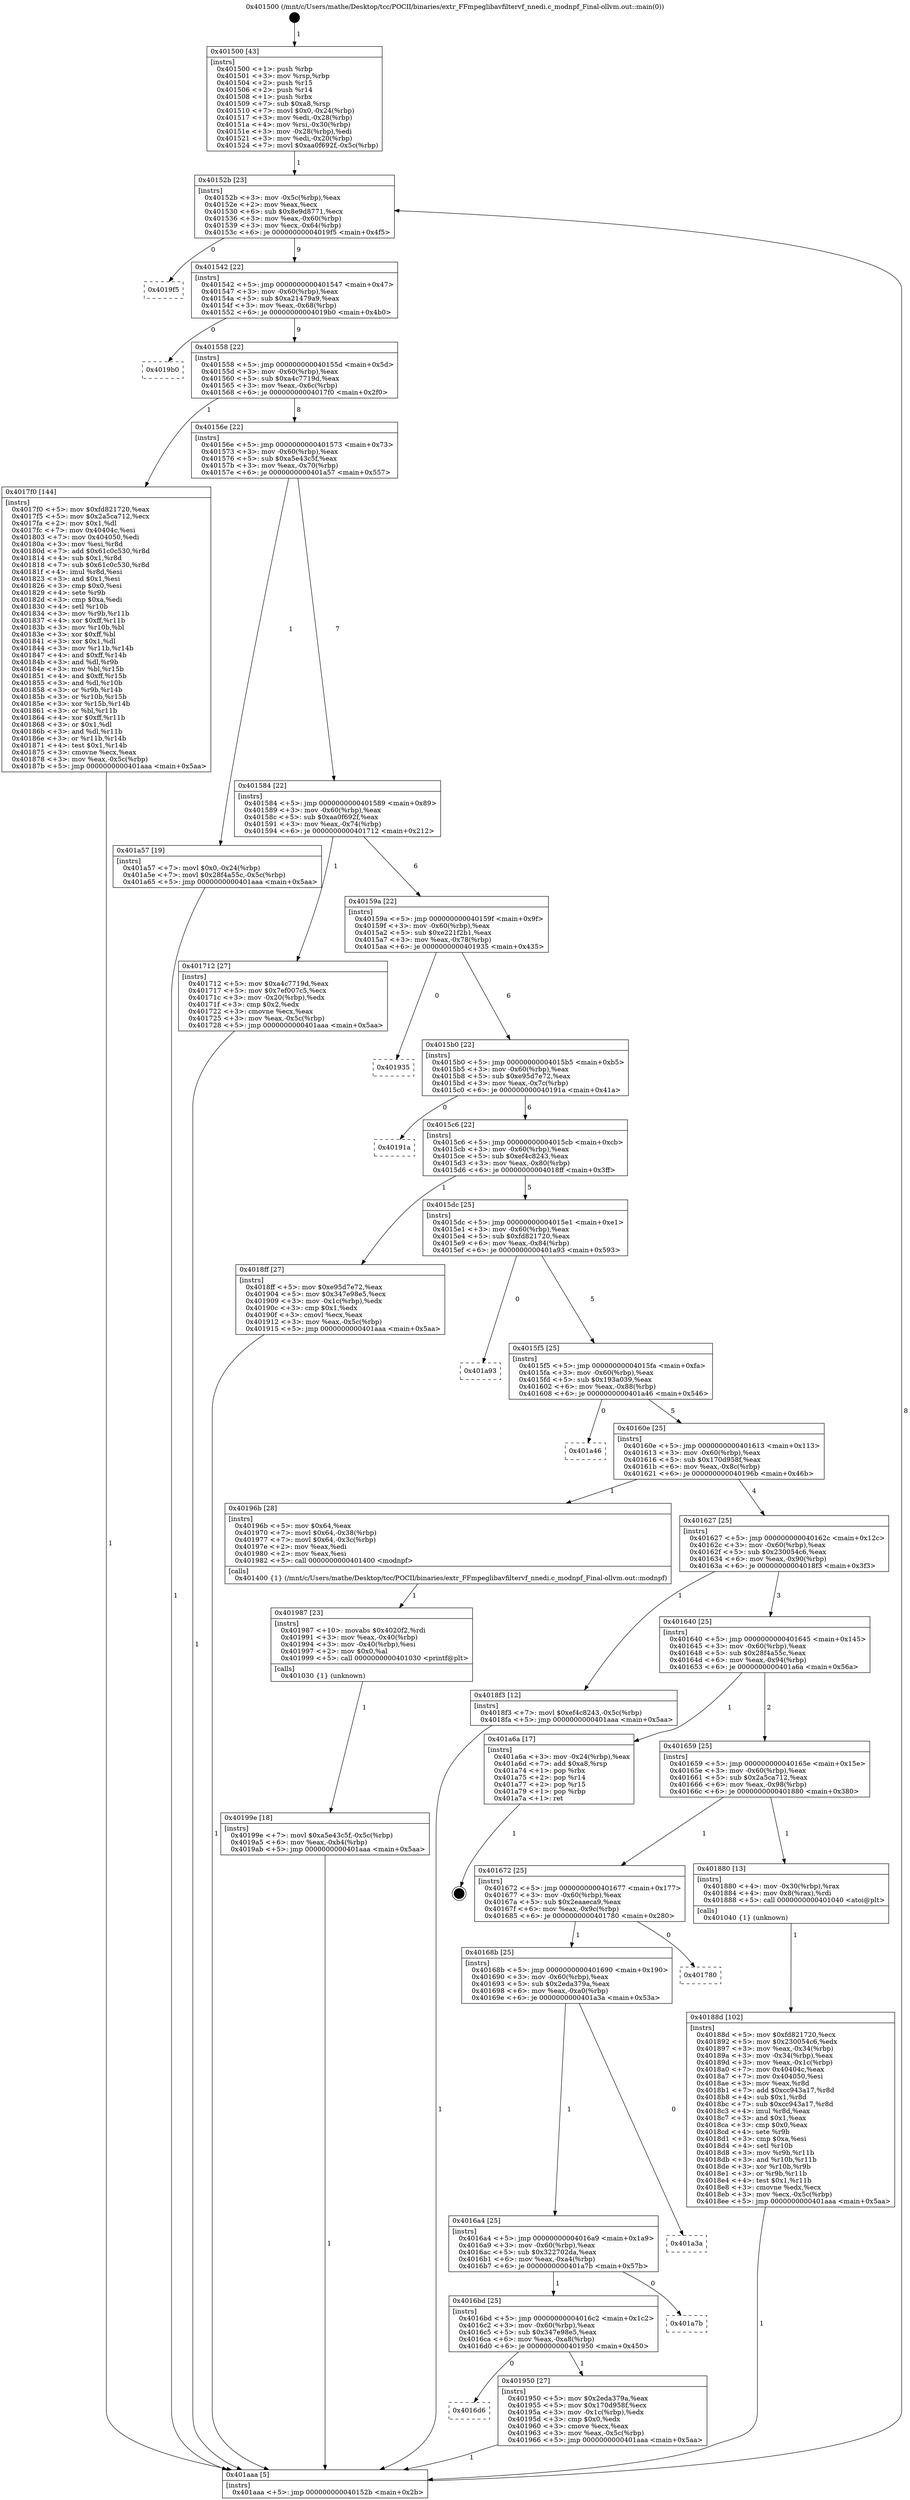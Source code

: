 digraph "0x401500" {
  label = "0x401500 (/mnt/c/Users/mathe/Desktop/tcc/POCII/binaries/extr_FFmpeglibavfiltervf_nnedi.c_modnpf_Final-ollvm.out::main(0))"
  labelloc = "t"
  node[shape=record]

  Entry [label="",width=0.3,height=0.3,shape=circle,fillcolor=black,style=filled]
  "0x40152b" [label="{
     0x40152b [23]\l
     | [instrs]\l
     &nbsp;&nbsp;0x40152b \<+3\>: mov -0x5c(%rbp),%eax\l
     &nbsp;&nbsp;0x40152e \<+2\>: mov %eax,%ecx\l
     &nbsp;&nbsp;0x401530 \<+6\>: sub $0x8e9d8771,%ecx\l
     &nbsp;&nbsp;0x401536 \<+3\>: mov %eax,-0x60(%rbp)\l
     &nbsp;&nbsp;0x401539 \<+3\>: mov %ecx,-0x64(%rbp)\l
     &nbsp;&nbsp;0x40153c \<+6\>: je 00000000004019f5 \<main+0x4f5\>\l
  }"]
  "0x4019f5" [label="{
     0x4019f5\l
  }", style=dashed]
  "0x401542" [label="{
     0x401542 [22]\l
     | [instrs]\l
     &nbsp;&nbsp;0x401542 \<+5\>: jmp 0000000000401547 \<main+0x47\>\l
     &nbsp;&nbsp;0x401547 \<+3\>: mov -0x60(%rbp),%eax\l
     &nbsp;&nbsp;0x40154a \<+5\>: sub $0xa21479a9,%eax\l
     &nbsp;&nbsp;0x40154f \<+3\>: mov %eax,-0x68(%rbp)\l
     &nbsp;&nbsp;0x401552 \<+6\>: je 00000000004019b0 \<main+0x4b0\>\l
  }"]
  Exit [label="",width=0.3,height=0.3,shape=circle,fillcolor=black,style=filled,peripheries=2]
  "0x4019b0" [label="{
     0x4019b0\l
  }", style=dashed]
  "0x401558" [label="{
     0x401558 [22]\l
     | [instrs]\l
     &nbsp;&nbsp;0x401558 \<+5\>: jmp 000000000040155d \<main+0x5d\>\l
     &nbsp;&nbsp;0x40155d \<+3\>: mov -0x60(%rbp),%eax\l
     &nbsp;&nbsp;0x401560 \<+5\>: sub $0xa4c7719d,%eax\l
     &nbsp;&nbsp;0x401565 \<+3\>: mov %eax,-0x6c(%rbp)\l
     &nbsp;&nbsp;0x401568 \<+6\>: je 00000000004017f0 \<main+0x2f0\>\l
  }"]
  "0x40199e" [label="{
     0x40199e [18]\l
     | [instrs]\l
     &nbsp;&nbsp;0x40199e \<+7\>: movl $0xa5e43c5f,-0x5c(%rbp)\l
     &nbsp;&nbsp;0x4019a5 \<+6\>: mov %eax,-0xb4(%rbp)\l
     &nbsp;&nbsp;0x4019ab \<+5\>: jmp 0000000000401aaa \<main+0x5aa\>\l
  }"]
  "0x4017f0" [label="{
     0x4017f0 [144]\l
     | [instrs]\l
     &nbsp;&nbsp;0x4017f0 \<+5\>: mov $0xfd821720,%eax\l
     &nbsp;&nbsp;0x4017f5 \<+5\>: mov $0x2a5ca712,%ecx\l
     &nbsp;&nbsp;0x4017fa \<+2\>: mov $0x1,%dl\l
     &nbsp;&nbsp;0x4017fc \<+7\>: mov 0x40404c,%esi\l
     &nbsp;&nbsp;0x401803 \<+7\>: mov 0x404050,%edi\l
     &nbsp;&nbsp;0x40180a \<+3\>: mov %esi,%r8d\l
     &nbsp;&nbsp;0x40180d \<+7\>: add $0x61c0c530,%r8d\l
     &nbsp;&nbsp;0x401814 \<+4\>: sub $0x1,%r8d\l
     &nbsp;&nbsp;0x401818 \<+7\>: sub $0x61c0c530,%r8d\l
     &nbsp;&nbsp;0x40181f \<+4\>: imul %r8d,%esi\l
     &nbsp;&nbsp;0x401823 \<+3\>: and $0x1,%esi\l
     &nbsp;&nbsp;0x401826 \<+3\>: cmp $0x0,%esi\l
     &nbsp;&nbsp;0x401829 \<+4\>: sete %r9b\l
     &nbsp;&nbsp;0x40182d \<+3\>: cmp $0xa,%edi\l
     &nbsp;&nbsp;0x401830 \<+4\>: setl %r10b\l
     &nbsp;&nbsp;0x401834 \<+3\>: mov %r9b,%r11b\l
     &nbsp;&nbsp;0x401837 \<+4\>: xor $0xff,%r11b\l
     &nbsp;&nbsp;0x40183b \<+3\>: mov %r10b,%bl\l
     &nbsp;&nbsp;0x40183e \<+3\>: xor $0xff,%bl\l
     &nbsp;&nbsp;0x401841 \<+3\>: xor $0x1,%dl\l
     &nbsp;&nbsp;0x401844 \<+3\>: mov %r11b,%r14b\l
     &nbsp;&nbsp;0x401847 \<+4\>: and $0xff,%r14b\l
     &nbsp;&nbsp;0x40184b \<+3\>: and %dl,%r9b\l
     &nbsp;&nbsp;0x40184e \<+3\>: mov %bl,%r15b\l
     &nbsp;&nbsp;0x401851 \<+4\>: and $0xff,%r15b\l
     &nbsp;&nbsp;0x401855 \<+3\>: and %dl,%r10b\l
     &nbsp;&nbsp;0x401858 \<+3\>: or %r9b,%r14b\l
     &nbsp;&nbsp;0x40185b \<+3\>: or %r10b,%r15b\l
     &nbsp;&nbsp;0x40185e \<+3\>: xor %r15b,%r14b\l
     &nbsp;&nbsp;0x401861 \<+3\>: or %bl,%r11b\l
     &nbsp;&nbsp;0x401864 \<+4\>: xor $0xff,%r11b\l
     &nbsp;&nbsp;0x401868 \<+3\>: or $0x1,%dl\l
     &nbsp;&nbsp;0x40186b \<+3\>: and %dl,%r11b\l
     &nbsp;&nbsp;0x40186e \<+3\>: or %r11b,%r14b\l
     &nbsp;&nbsp;0x401871 \<+4\>: test $0x1,%r14b\l
     &nbsp;&nbsp;0x401875 \<+3\>: cmovne %ecx,%eax\l
     &nbsp;&nbsp;0x401878 \<+3\>: mov %eax,-0x5c(%rbp)\l
     &nbsp;&nbsp;0x40187b \<+5\>: jmp 0000000000401aaa \<main+0x5aa\>\l
  }"]
  "0x40156e" [label="{
     0x40156e [22]\l
     | [instrs]\l
     &nbsp;&nbsp;0x40156e \<+5\>: jmp 0000000000401573 \<main+0x73\>\l
     &nbsp;&nbsp;0x401573 \<+3\>: mov -0x60(%rbp),%eax\l
     &nbsp;&nbsp;0x401576 \<+5\>: sub $0xa5e43c5f,%eax\l
     &nbsp;&nbsp;0x40157b \<+3\>: mov %eax,-0x70(%rbp)\l
     &nbsp;&nbsp;0x40157e \<+6\>: je 0000000000401a57 \<main+0x557\>\l
  }"]
  "0x401987" [label="{
     0x401987 [23]\l
     | [instrs]\l
     &nbsp;&nbsp;0x401987 \<+10\>: movabs $0x4020f2,%rdi\l
     &nbsp;&nbsp;0x401991 \<+3\>: mov %eax,-0x40(%rbp)\l
     &nbsp;&nbsp;0x401994 \<+3\>: mov -0x40(%rbp),%esi\l
     &nbsp;&nbsp;0x401997 \<+2\>: mov $0x0,%al\l
     &nbsp;&nbsp;0x401999 \<+5\>: call 0000000000401030 \<printf@plt\>\l
     | [calls]\l
     &nbsp;&nbsp;0x401030 \{1\} (unknown)\l
  }"]
  "0x401a57" [label="{
     0x401a57 [19]\l
     | [instrs]\l
     &nbsp;&nbsp;0x401a57 \<+7\>: movl $0x0,-0x24(%rbp)\l
     &nbsp;&nbsp;0x401a5e \<+7\>: movl $0x28f4a55c,-0x5c(%rbp)\l
     &nbsp;&nbsp;0x401a65 \<+5\>: jmp 0000000000401aaa \<main+0x5aa\>\l
  }"]
  "0x401584" [label="{
     0x401584 [22]\l
     | [instrs]\l
     &nbsp;&nbsp;0x401584 \<+5\>: jmp 0000000000401589 \<main+0x89\>\l
     &nbsp;&nbsp;0x401589 \<+3\>: mov -0x60(%rbp),%eax\l
     &nbsp;&nbsp;0x40158c \<+5\>: sub $0xaa0f692f,%eax\l
     &nbsp;&nbsp;0x401591 \<+3\>: mov %eax,-0x74(%rbp)\l
     &nbsp;&nbsp;0x401594 \<+6\>: je 0000000000401712 \<main+0x212\>\l
  }"]
  "0x4016d6" [label="{
     0x4016d6\l
  }", style=dashed]
  "0x401712" [label="{
     0x401712 [27]\l
     | [instrs]\l
     &nbsp;&nbsp;0x401712 \<+5\>: mov $0xa4c7719d,%eax\l
     &nbsp;&nbsp;0x401717 \<+5\>: mov $0x7ef007c5,%ecx\l
     &nbsp;&nbsp;0x40171c \<+3\>: mov -0x20(%rbp),%edx\l
     &nbsp;&nbsp;0x40171f \<+3\>: cmp $0x2,%edx\l
     &nbsp;&nbsp;0x401722 \<+3\>: cmovne %ecx,%eax\l
     &nbsp;&nbsp;0x401725 \<+3\>: mov %eax,-0x5c(%rbp)\l
     &nbsp;&nbsp;0x401728 \<+5\>: jmp 0000000000401aaa \<main+0x5aa\>\l
  }"]
  "0x40159a" [label="{
     0x40159a [22]\l
     | [instrs]\l
     &nbsp;&nbsp;0x40159a \<+5\>: jmp 000000000040159f \<main+0x9f\>\l
     &nbsp;&nbsp;0x40159f \<+3\>: mov -0x60(%rbp),%eax\l
     &nbsp;&nbsp;0x4015a2 \<+5\>: sub $0xe221f2b1,%eax\l
     &nbsp;&nbsp;0x4015a7 \<+3\>: mov %eax,-0x78(%rbp)\l
     &nbsp;&nbsp;0x4015aa \<+6\>: je 0000000000401935 \<main+0x435\>\l
  }"]
  "0x401aaa" [label="{
     0x401aaa [5]\l
     | [instrs]\l
     &nbsp;&nbsp;0x401aaa \<+5\>: jmp 000000000040152b \<main+0x2b\>\l
  }"]
  "0x401500" [label="{
     0x401500 [43]\l
     | [instrs]\l
     &nbsp;&nbsp;0x401500 \<+1\>: push %rbp\l
     &nbsp;&nbsp;0x401501 \<+3\>: mov %rsp,%rbp\l
     &nbsp;&nbsp;0x401504 \<+2\>: push %r15\l
     &nbsp;&nbsp;0x401506 \<+2\>: push %r14\l
     &nbsp;&nbsp;0x401508 \<+1\>: push %rbx\l
     &nbsp;&nbsp;0x401509 \<+7\>: sub $0xa8,%rsp\l
     &nbsp;&nbsp;0x401510 \<+7\>: movl $0x0,-0x24(%rbp)\l
     &nbsp;&nbsp;0x401517 \<+3\>: mov %edi,-0x28(%rbp)\l
     &nbsp;&nbsp;0x40151a \<+4\>: mov %rsi,-0x30(%rbp)\l
     &nbsp;&nbsp;0x40151e \<+3\>: mov -0x28(%rbp),%edi\l
     &nbsp;&nbsp;0x401521 \<+3\>: mov %edi,-0x20(%rbp)\l
     &nbsp;&nbsp;0x401524 \<+7\>: movl $0xaa0f692f,-0x5c(%rbp)\l
  }"]
  "0x401950" [label="{
     0x401950 [27]\l
     | [instrs]\l
     &nbsp;&nbsp;0x401950 \<+5\>: mov $0x2eda379a,%eax\l
     &nbsp;&nbsp;0x401955 \<+5\>: mov $0x170d958f,%ecx\l
     &nbsp;&nbsp;0x40195a \<+3\>: mov -0x1c(%rbp),%edx\l
     &nbsp;&nbsp;0x40195d \<+3\>: cmp $0x0,%edx\l
     &nbsp;&nbsp;0x401960 \<+3\>: cmove %ecx,%eax\l
     &nbsp;&nbsp;0x401963 \<+3\>: mov %eax,-0x5c(%rbp)\l
     &nbsp;&nbsp;0x401966 \<+5\>: jmp 0000000000401aaa \<main+0x5aa\>\l
  }"]
  "0x401935" [label="{
     0x401935\l
  }", style=dashed]
  "0x4015b0" [label="{
     0x4015b0 [22]\l
     | [instrs]\l
     &nbsp;&nbsp;0x4015b0 \<+5\>: jmp 00000000004015b5 \<main+0xb5\>\l
     &nbsp;&nbsp;0x4015b5 \<+3\>: mov -0x60(%rbp),%eax\l
     &nbsp;&nbsp;0x4015b8 \<+5\>: sub $0xe95d7e72,%eax\l
     &nbsp;&nbsp;0x4015bd \<+3\>: mov %eax,-0x7c(%rbp)\l
     &nbsp;&nbsp;0x4015c0 \<+6\>: je 000000000040191a \<main+0x41a\>\l
  }"]
  "0x4016bd" [label="{
     0x4016bd [25]\l
     | [instrs]\l
     &nbsp;&nbsp;0x4016bd \<+5\>: jmp 00000000004016c2 \<main+0x1c2\>\l
     &nbsp;&nbsp;0x4016c2 \<+3\>: mov -0x60(%rbp),%eax\l
     &nbsp;&nbsp;0x4016c5 \<+5\>: sub $0x347e98e5,%eax\l
     &nbsp;&nbsp;0x4016ca \<+6\>: mov %eax,-0xa8(%rbp)\l
     &nbsp;&nbsp;0x4016d0 \<+6\>: je 0000000000401950 \<main+0x450\>\l
  }"]
  "0x40191a" [label="{
     0x40191a\l
  }", style=dashed]
  "0x4015c6" [label="{
     0x4015c6 [22]\l
     | [instrs]\l
     &nbsp;&nbsp;0x4015c6 \<+5\>: jmp 00000000004015cb \<main+0xcb\>\l
     &nbsp;&nbsp;0x4015cb \<+3\>: mov -0x60(%rbp),%eax\l
     &nbsp;&nbsp;0x4015ce \<+5\>: sub $0xef4c8243,%eax\l
     &nbsp;&nbsp;0x4015d3 \<+3\>: mov %eax,-0x80(%rbp)\l
     &nbsp;&nbsp;0x4015d6 \<+6\>: je 00000000004018ff \<main+0x3ff\>\l
  }"]
  "0x401a7b" [label="{
     0x401a7b\l
  }", style=dashed]
  "0x4018ff" [label="{
     0x4018ff [27]\l
     | [instrs]\l
     &nbsp;&nbsp;0x4018ff \<+5\>: mov $0xe95d7e72,%eax\l
     &nbsp;&nbsp;0x401904 \<+5\>: mov $0x347e98e5,%ecx\l
     &nbsp;&nbsp;0x401909 \<+3\>: mov -0x1c(%rbp),%edx\l
     &nbsp;&nbsp;0x40190c \<+3\>: cmp $0x1,%edx\l
     &nbsp;&nbsp;0x40190f \<+3\>: cmovl %ecx,%eax\l
     &nbsp;&nbsp;0x401912 \<+3\>: mov %eax,-0x5c(%rbp)\l
     &nbsp;&nbsp;0x401915 \<+5\>: jmp 0000000000401aaa \<main+0x5aa\>\l
  }"]
  "0x4015dc" [label="{
     0x4015dc [25]\l
     | [instrs]\l
     &nbsp;&nbsp;0x4015dc \<+5\>: jmp 00000000004015e1 \<main+0xe1\>\l
     &nbsp;&nbsp;0x4015e1 \<+3\>: mov -0x60(%rbp),%eax\l
     &nbsp;&nbsp;0x4015e4 \<+5\>: sub $0xfd821720,%eax\l
     &nbsp;&nbsp;0x4015e9 \<+6\>: mov %eax,-0x84(%rbp)\l
     &nbsp;&nbsp;0x4015ef \<+6\>: je 0000000000401a93 \<main+0x593\>\l
  }"]
  "0x4016a4" [label="{
     0x4016a4 [25]\l
     | [instrs]\l
     &nbsp;&nbsp;0x4016a4 \<+5\>: jmp 00000000004016a9 \<main+0x1a9\>\l
     &nbsp;&nbsp;0x4016a9 \<+3\>: mov -0x60(%rbp),%eax\l
     &nbsp;&nbsp;0x4016ac \<+5\>: sub $0x322702da,%eax\l
     &nbsp;&nbsp;0x4016b1 \<+6\>: mov %eax,-0xa4(%rbp)\l
     &nbsp;&nbsp;0x4016b7 \<+6\>: je 0000000000401a7b \<main+0x57b\>\l
  }"]
  "0x401a93" [label="{
     0x401a93\l
  }", style=dashed]
  "0x4015f5" [label="{
     0x4015f5 [25]\l
     | [instrs]\l
     &nbsp;&nbsp;0x4015f5 \<+5\>: jmp 00000000004015fa \<main+0xfa\>\l
     &nbsp;&nbsp;0x4015fa \<+3\>: mov -0x60(%rbp),%eax\l
     &nbsp;&nbsp;0x4015fd \<+5\>: sub $0x193a039,%eax\l
     &nbsp;&nbsp;0x401602 \<+6\>: mov %eax,-0x88(%rbp)\l
     &nbsp;&nbsp;0x401608 \<+6\>: je 0000000000401a46 \<main+0x546\>\l
  }"]
  "0x401a3a" [label="{
     0x401a3a\l
  }", style=dashed]
  "0x401a46" [label="{
     0x401a46\l
  }", style=dashed]
  "0x40160e" [label="{
     0x40160e [25]\l
     | [instrs]\l
     &nbsp;&nbsp;0x40160e \<+5\>: jmp 0000000000401613 \<main+0x113\>\l
     &nbsp;&nbsp;0x401613 \<+3\>: mov -0x60(%rbp),%eax\l
     &nbsp;&nbsp;0x401616 \<+5\>: sub $0x170d958f,%eax\l
     &nbsp;&nbsp;0x40161b \<+6\>: mov %eax,-0x8c(%rbp)\l
     &nbsp;&nbsp;0x401621 \<+6\>: je 000000000040196b \<main+0x46b\>\l
  }"]
  "0x40168b" [label="{
     0x40168b [25]\l
     | [instrs]\l
     &nbsp;&nbsp;0x40168b \<+5\>: jmp 0000000000401690 \<main+0x190\>\l
     &nbsp;&nbsp;0x401690 \<+3\>: mov -0x60(%rbp),%eax\l
     &nbsp;&nbsp;0x401693 \<+5\>: sub $0x2eda379a,%eax\l
     &nbsp;&nbsp;0x401698 \<+6\>: mov %eax,-0xa0(%rbp)\l
     &nbsp;&nbsp;0x40169e \<+6\>: je 0000000000401a3a \<main+0x53a\>\l
  }"]
  "0x40196b" [label="{
     0x40196b [28]\l
     | [instrs]\l
     &nbsp;&nbsp;0x40196b \<+5\>: mov $0x64,%eax\l
     &nbsp;&nbsp;0x401970 \<+7\>: movl $0x64,-0x38(%rbp)\l
     &nbsp;&nbsp;0x401977 \<+7\>: movl $0x64,-0x3c(%rbp)\l
     &nbsp;&nbsp;0x40197e \<+2\>: mov %eax,%edi\l
     &nbsp;&nbsp;0x401980 \<+2\>: mov %eax,%esi\l
     &nbsp;&nbsp;0x401982 \<+5\>: call 0000000000401400 \<modnpf\>\l
     | [calls]\l
     &nbsp;&nbsp;0x401400 \{1\} (/mnt/c/Users/mathe/Desktop/tcc/POCII/binaries/extr_FFmpeglibavfiltervf_nnedi.c_modnpf_Final-ollvm.out::modnpf)\l
  }"]
  "0x401627" [label="{
     0x401627 [25]\l
     | [instrs]\l
     &nbsp;&nbsp;0x401627 \<+5\>: jmp 000000000040162c \<main+0x12c\>\l
     &nbsp;&nbsp;0x40162c \<+3\>: mov -0x60(%rbp),%eax\l
     &nbsp;&nbsp;0x40162f \<+5\>: sub $0x230054c6,%eax\l
     &nbsp;&nbsp;0x401634 \<+6\>: mov %eax,-0x90(%rbp)\l
     &nbsp;&nbsp;0x40163a \<+6\>: je 00000000004018f3 \<main+0x3f3\>\l
  }"]
  "0x401780" [label="{
     0x401780\l
  }", style=dashed]
  "0x4018f3" [label="{
     0x4018f3 [12]\l
     | [instrs]\l
     &nbsp;&nbsp;0x4018f3 \<+7\>: movl $0xef4c8243,-0x5c(%rbp)\l
     &nbsp;&nbsp;0x4018fa \<+5\>: jmp 0000000000401aaa \<main+0x5aa\>\l
  }"]
  "0x401640" [label="{
     0x401640 [25]\l
     | [instrs]\l
     &nbsp;&nbsp;0x401640 \<+5\>: jmp 0000000000401645 \<main+0x145\>\l
     &nbsp;&nbsp;0x401645 \<+3\>: mov -0x60(%rbp),%eax\l
     &nbsp;&nbsp;0x401648 \<+5\>: sub $0x28f4a55c,%eax\l
     &nbsp;&nbsp;0x40164d \<+6\>: mov %eax,-0x94(%rbp)\l
     &nbsp;&nbsp;0x401653 \<+6\>: je 0000000000401a6a \<main+0x56a\>\l
  }"]
  "0x40188d" [label="{
     0x40188d [102]\l
     | [instrs]\l
     &nbsp;&nbsp;0x40188d \<+5\>: mov $0xfd821720,%ecx\l
     &nbsp;&nbsp;0x401892 \<+5\>: mov $0x230054c6,%edx\l
     &nbsp;&nbsp;0x401897 \<+3\>: mov %eax,-0x34(%rbp)\l
     &nbsp;&nbsp;0x40189a \<+3\>: mov -0x34(%rbp),%eax\l
     &nbsp;&nbsp;0x40189d \<+3\>: mov %eax,-0x1c(%rbp)\l
     &nbsp;&nbsp;0x4018a0 \<+7\>: mov 0x40404c,%eax\l
     &nbsp;&nbsp;0x4018a7 \<+7\>: mov 0x404050,%esi\l
     &nbsp;&nbsp;0x4018ae \<+3\>: mov %eax,%r8d\l
     &nbsp;&nbsp;0x4018b1 \<+7\>: add $0xcc943a17,%r8d\l
     &nbsp;&nbsp;0x4018b8 \<+4\>: sub $0x1,%r8d\l
     &nbsp;&nbsp;0x4018bc \<+7\>: sub $0xcc943a17,%r8d\l
     &nbsp;&nbsp;0x4018c3 \<+4\>: imul %r8d,%eax\l
     &nbsp;&nbsp;0x4018c7 \<+3\>: and $0x1,%eax\l
     &nbsp;&nbsp;0x4018ca \<+3\>: cmp $0x0,%eax\l
     &nbsp;&nbsp;0x4018cd \<+4\>: sete %r9b\l
     &nbsp;&nbsp;0x4018d1 \<+3\>: cmp $0xa,%esi\l
     &nbsp;&nbsp;0x4018d4 \<+4\>: setl %r10b\l
     &nbsp;&nbsp;0x4018d8 \<+3\>: mov %r9b,%r11b\l
     &nbsp;&nbsp;0x4018db \<+3\>: and %r10b,%r11b\l
     &nbsp;&nbsp;0x4018de \<+3\>: xor %r10b,%r9b\l
     &nbsp;&nbsp;0x4018e1 \<+3\>: or %r9b,%r11b\l
     &nbsp;&nbsp;0x4018e4 \<+4\>: test $0x1,%r11b\l
     &nbsp;&nbsp;0x4018e8 \<+3\>: cmovne %edx,%ecx\l
     &nbsp;&nbsp;0x4018eb \<+3\>: mov %ecx,-0x5c(%rbp)\l
     &nbsp;&nbsp;0x4018ee \<+5\>: jmp 0000000000401aaa \<main+0x5aa\>\l
  }"]
  "0x401a6a" [label="{
     0x401a6a [17]\l
     | [instrs]\l
     &nbsp;&nbsp;0x401a6a \<+3\>: mov -0x24(%rbp),%eax\l
     &nbsp;&nbsp;0x401a6d \<+7\>: add $0xa8,%rsp\l
     &nbsp;&nbsp;0x401a74 \<+1\>: pop %rbx\l
     &nbsp;&nbsp;0x401a75 \<+2\>: pop %r14\l
     &nbsp;&nbsp;0x401a77 \<+2\>: pop %r15\l
     &nbsp;&nbsp;0x401a79 \<+1\>: pop %rbp\l
     &nbsp;&nbsp;0x401a7a \<+1\>: ret\l
  }"]
  "0x401659" [label="{
     0x401659 [25]\l
     | [instrs]\l
     &nbsp;&nbsp;0x401659 \<+5\>: jmp 000000000040165e \<main+0x15e\>\l
     &nbsp;&nbsp;0x40165e \<+3\>: mov -0x60(%rbp),%eax\l
     &nbsp;&nbsp;0x401661 \<+5\>: sub $0x2a5ca712,%eax\l
     &nbsp;&nbsp;0x401666 \<+6\>: mov %eax,-0x98(%rbp)\l
     &nbsp;&nbsp;0x40166c \<+6\>: je 0000000000401880 \<main+0x380\>\l
  }"]
  "0x401672" [label="{
     0x401672 [25]\l
     | [instrs]\l
     &nbsp;&nbsp;0x401672 \<+5\>: jmp 0000000000401677 \<main+0x177\>\l
     &nbsp;&nbsp;0x401677 \<+3\>: mov -0x60(%rbp),%eax\l
     &nbsp;&nbsp;0x40167a \<+5\>: sub $0x2eaaeca9,%eax\l
     &nbsp;&nbsp;0x40167f \<+6\>: mov %eax,-0x9c(%rbp)\l
     &nbsp;&nbsp;0x401685 \<+6\>: je 0000000000401780 \<main+0x280\>\l
  }"]
  "0x401880" [label="{
     0x401880 [13]\l
     | [instrs]\l
     &nbsp;&nbsp;0x401880 \<+4\>: mov -0x30(%rbp),%rax\l
     &nbsp;&nbsp;0x401884 \<+4\>: mov 0x8(%rax),%rdi\l
     &nbsp;&nbsp;0x401888 \<+5\>: call 0000000000401040 \<atoi@plt\>\l
     | [calls]\l
     &nbsp;&nbsp;0x401040 \{1\} (unknown)\l
  }"]
  Entry -> "0x401500" [label=" 1"]
  "0x40152b" -> "0x4019f5" [label=" 0"]
  "0x40152b" -> "0x401542" [label=" 9"]
  "0x401a6a" -> Exit [label=" 1"]
  "0x401542" -> "0x4019b0" [label=" 0"]
  "0x401542" -> "0x401558" [label=" 9"]
  "0x401a57" -> "0x401aaa" [label=" 1"]
  "0x401558" -> "0x4017f0" [label=" 1"]
  "0x401558" -> "0x40156e" [label=" 8"]
  "0x40199e" -> "0x401aaa" [label=" 1"]
  "0x40156e" -> "0x401a57" [label=" 1"]
  "0x40156e" -> "0x401584" [label=" 7"]
  "0x401987" -> "0x40199e" [label=" 1"]
  "0x401584" -> "0x401712" [label=" 1"]
  "0x401584" -> "0x40159a" [label=" 6"]
  "0x401712" -> "0x401aaa" [label=" 1"]
  "0x401500" -> "0x40152b" [label=" 1"]
  "0x401aaa" -> "0x40152b" [label=" 8"]
  "0x4017f0" -> "0x401aaa" [label=" 1"]
  "0x40196b" -> "0x401987" [label=" 1"]
  "0x40159a" -> "0x401935" [label=" 0"]
  "0x40159a" -> "0x4015b0" [label=" 6"]
  "0x401950" -> "0x401aaa" [label=" 1"]
  "0x4015b0" -> "0x40191a" [label=" 0"]
  "0x4015b0" -> "0x4015c6" [label=" 6"]
  "0x4016bd" -> "0x401950" [label=" 1"]
  "0x4015c6" -> "0x4018ff" [label=" 1"]
  "0x4015c6" -> "0x4015dc" [label=" 5"]
  "0x4016bd" -> "0x4016d6" [label=" 0"]
  "0x4015dc" -> "0x401a93" [label=" 0"]
  "0x4015dc" -> "0x4015f5" [label=" 5"]
  "0x4016a4" -> "0x401a7b" [label=" 0"]
  "0x4015f5" -> "0x401a46" [label=" 0"]
  "0x4015f5" -> "0x40160e" [label=" 5"]
  "0x4016a4" -> "0x4016bd" [label=" 1"]
  "0x40160e" -> "0x40196b" [label=" 1"]
  "0x40160e" -> "0x401627" [label=" 4"]
  "0x40168b" -> "0x401a3a" [label=" 0"]
  "0x401627" -> "0x4018f3" [label=" 1"]
  "0x401627" -> "0x401640" [label=" 3"]
  "0x40168b" -> "0x4016a4" [label=" 1"]
  "0x401640" -> "0x401a6a" [label=" 1"]
  "0x401640" -> "0x401659" [label=" 2"]
  "0x401672" -> "0x401780" [label=" 0"]
  "0x401659" -> "0x401880" [label=" 1"]
  "0x401659" -> "0x401672" [label=" 1"]
  "0x401880" -> "0x40188d" [label=" 1"]
  "0x40188d" -> "0x401aaa" [label=" 1"]
  "0x4018f3" -> "0x401aaa" [label=" 1"]
  "0x4018ff" -> "0x401aaa" [label=" 1"]
  "0x401672" -> "0x40168b" [label=" 1"]
}
